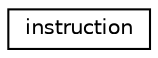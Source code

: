 digraph G
{
  edge [fontname="Helvetica",fontsize="10",labelfontname="Helvetica",labelfontsize="10"];
  node [fontname="Helvetica",fontsize="10",shape=record];
  rankdir=LR;
  Node1 [label="instruction",height=0.2,width=0.4,color="black", fillcolor="white", style="filled",URL="$classinstruction.html"];
}
